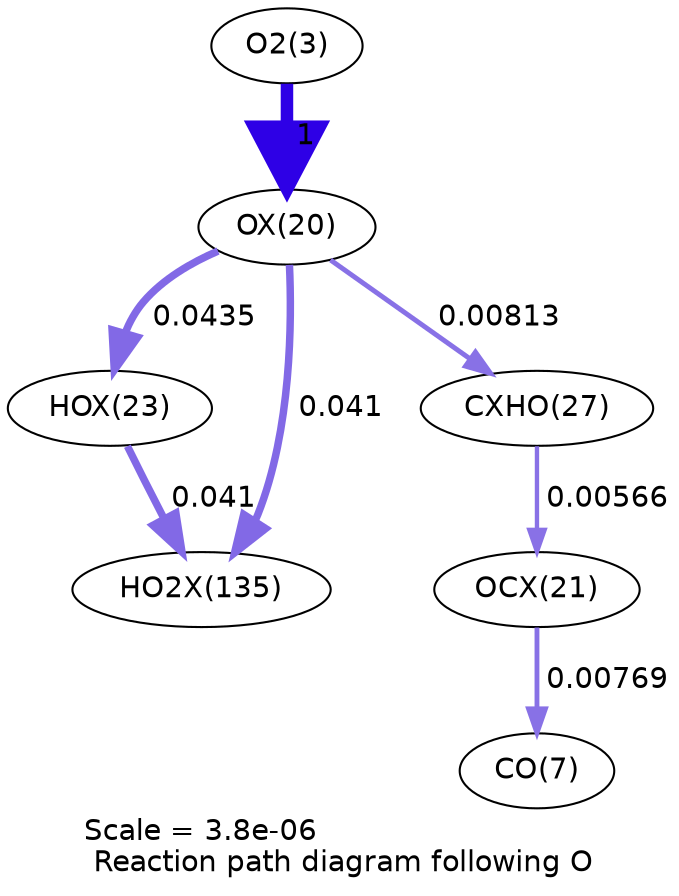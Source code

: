 digraph reaction_paths {
center=1;
s5 -> s28[fontname="Helvetica", penwidth=6, arrowsize=3, color="0.7, 1.5, 0.9"
, label=" 1"];
s28 -> s31[fontname="Helvetica", penwidth=3.63, arrowsize=1.82, color="0.7, 0.543, 0.9"
, label=" 0.0435"];
s28 -> s34[fontname="Helvetica", penwidth=2.37, arrowsize=1.18, color="0.7, 0.508, 0.9"
, label=" 0.00813"];
s28 -> s46[fontname="Helvetica", penwidth=3.59, arrowsize=1.79, color="0.7, 0.541, 0.9"
, label=" 0.041"];
s31 -> s46[fontname="Helvetica", penwidth=3.59, arrowsize=1.79, color="0.7, 0.541, 0.9"
, label=" 0.041"];
s34 -> s29[fontname="Helvetica", penwidth=2.09, arrowsize=1.05, color="0.7, 0.506, 0.9"
, label=" 0.00566"];
s29 -> s9[fontname="Helvetica", penwidth=2.32, arrowsize=1.16, color="0.7, 0.508, 0.9"
, label=" 0.00769"];
s5 [ fontname="Helvetica", label="O2(3)"];
s9 [ fontname="Helvetica", label="CO(7)"];
s28 [ fontname="Helvetica", label="OX(20)"];
s29 [ fontname="Helvetica", label="OCX(21)"];
s31 [ fontname="Helvetica", label="HOX(23)"];
s34 [ fontname="Helvetica", label="CXHO(27)"];
s46 [ fontname="Helvetica", label="HO2X(135)"];
 label = "Scale = 3.8e-06\l Reaction path diagram following O";
 fontname = "Helvetica";
}
